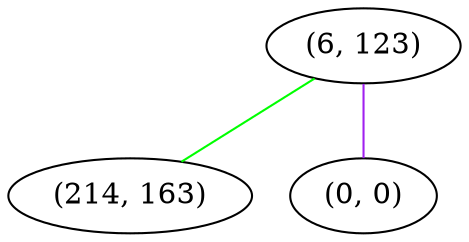 graph "" {
"(6, 123)";
"(214, 163)";
"(0, 0)";
"(6, 123)" -- "(214, 163)"  [color=green, key=0, weight=2];
"(6, 123)" -- "(0, 0)"  [color=purple, key=0, weight=4];
}
